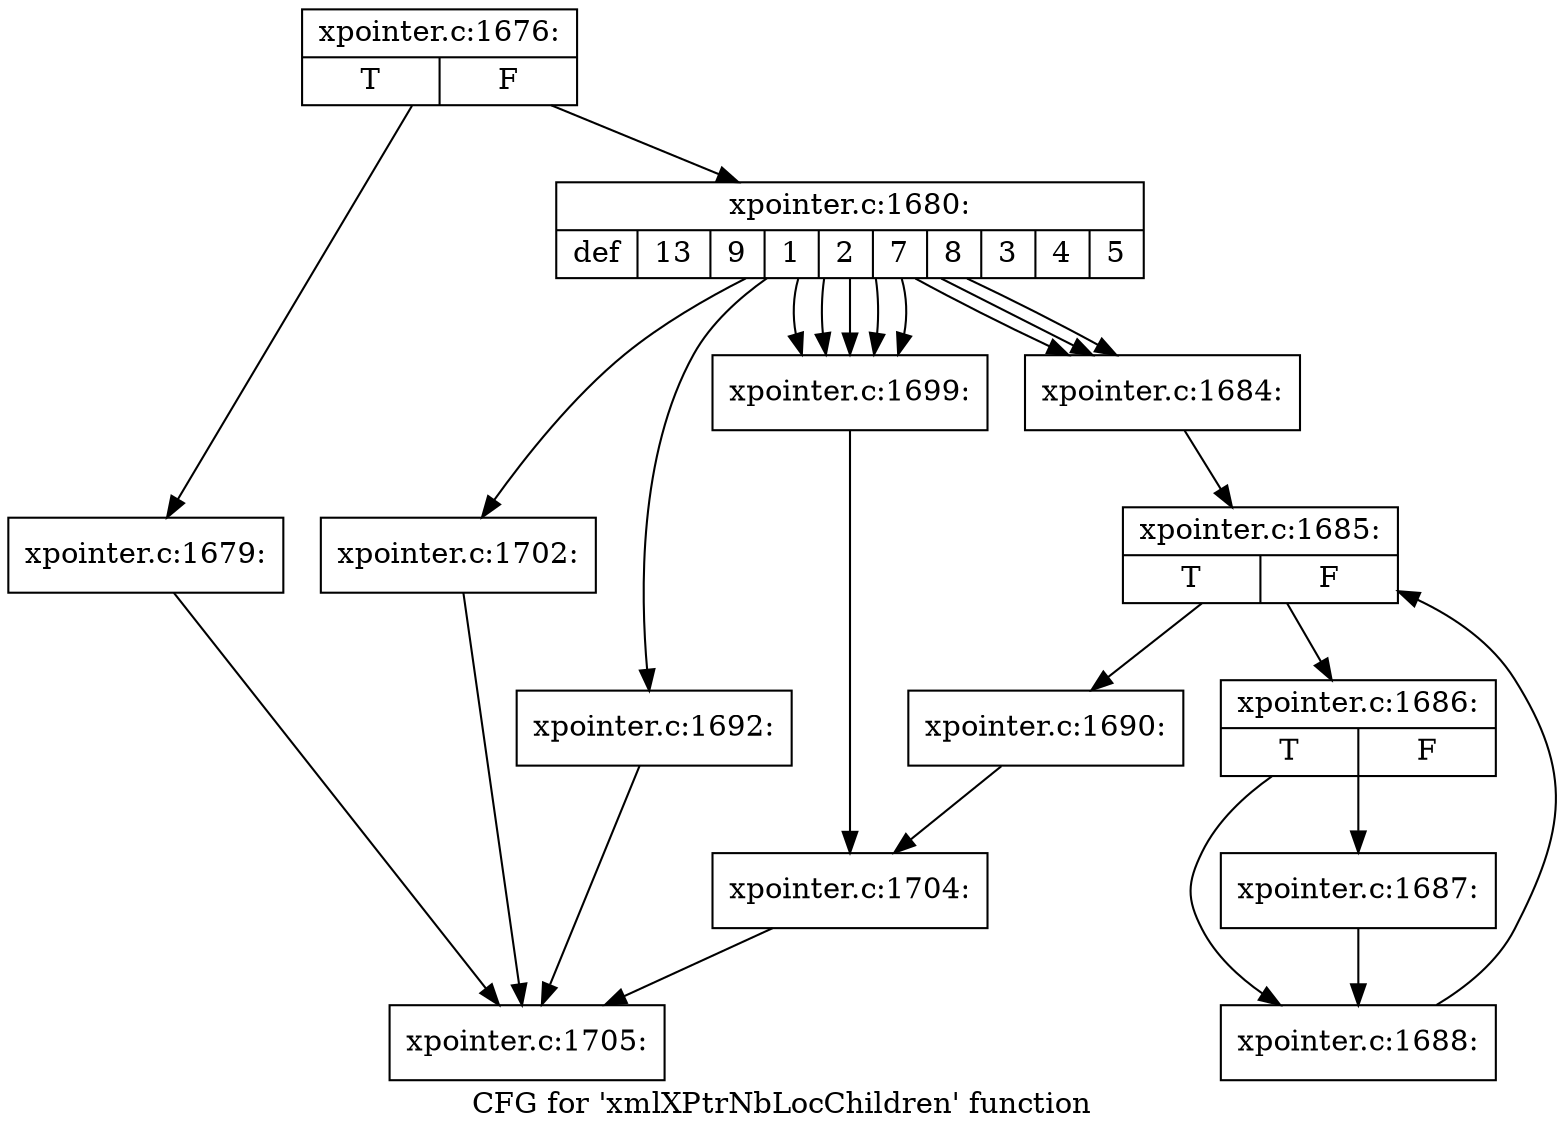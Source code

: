 digraph "CFG for 'xmlXPtrNbLocChildren' function" {
	label="CFG for 'xmlXPtrNbLocChildren' function";

	Node0x55f6905ab020 [shape=record,label="{xpointer.c:1676:|{<s0>T|<s1>F}}"];
	Node0x55f6905ab020 -> Node0x55f6905b69a0;
	Node0x55f6905ab020 -> Node0x55f6905b69f0;
	Node0x55f6905b69a0 [shape=record,label="{xpointer.c:1679:}"];
	Node0x55f6905b69a0 -> Node0x55f6905ab070;
	Node0x55f6905b69f0 [shape=record,label="{xpointer.c:1680:|{<s0>def|<s1>13|<s2>9|<s3>1|<s4>2|<s5>7|<s6>8|<s7>3|<s8>4|<s9>5}}"];
	Node0x55f6905b69f0 -> Node0x55f6905b6ff0;
	Node0x55f6905b69f0 -> Node0x55f6905b72f0;
	Node0x55f6905b69f0 -> Node0x55f6905b72f0;
	Node0x55f6905b69f0 -> Node0x55f6905b72f0;
	Node0x55f6905b69f0 -> Node0x55f6905b8380;
	Node0x55f6905b69f0 -> Node0x55f6905b8570;
	Node0x55f6905b69f0 -> Node0x55f6905b8570;
	Node0x55f6905b69f0 -> Node0x55f6905b8570;
	Node0x55f6905b69f0 -> Node0x55f6905b8570;
	Node0x55f6905b69f0 -> Node0x55f6905b8570;
	Node0x55f6905b72f0 [shape=record,label="{xpointer.c:1684:}"];
	Node0x55f6905b72f0 -> Node0x55f6905b7570;
	Node0x55f6905b7570 [shape=record,label="{xpointer.c:1685:|{<s0>T|<s1>F}}"];
	Node0x55f6905b7570 -> Node0x55f6905b7970;
	Node0x55f6905b7570 -> Node0x55f6905b7790;
	Node0x55f6905b7970 [shape=record,label="{xpointer.c:1686:|{<s0>T|<s1>F}}"];
	Node0x55f6905b7970 -> Node0x55f6905b7b20;
	Node0x55f6905b7970 -> Node0x55f6905b7b70;
	Node0x55f6905b7b20 [shape=record,label="{xpointer.c:1687:}"];
	Node0x55f6905b7b20 -> Node0x55f6905b7b70;
	Node0x55f6905b7b70 [shape=record,label="{xpointer.c:1688:}"];
	Node0x55f6905b7b70 -> Node0x55f6905b7570;
	Node0x55f6905b7790 [shape=record,label="{xpointer.c:1690:}"];
	Node0x55f6905b7790 -> Node0x55f6905b6e80;
	Node0x55f6905b8380 [shape=record,label="{xpointer.c:1692:}"];
	Node0x55f6905b8380 -> Node0x55f6905ab070;
	Node0x55f6905b8570 [shape=record,label="{xpointer.c:1699:}"];
	Node0x55f6905b8570 -> Node0x55f6905b6e80;
	Node0x55f6905b6ff0 [shape=record,label="{xpointer.c:1702:}"];
	Node0x55f6905b6ff0 -> Node0x55f6905ab070;
	Node0x55f6905b6e80 [shape=record,label="{xpointer.c:1704:}"];
	Node0x55f6905b6e80 -> Node0x55f6905ab070;
	Node0x55f6905ab070 [shape=record,label="{xpointer.c:1705:}"];
}
